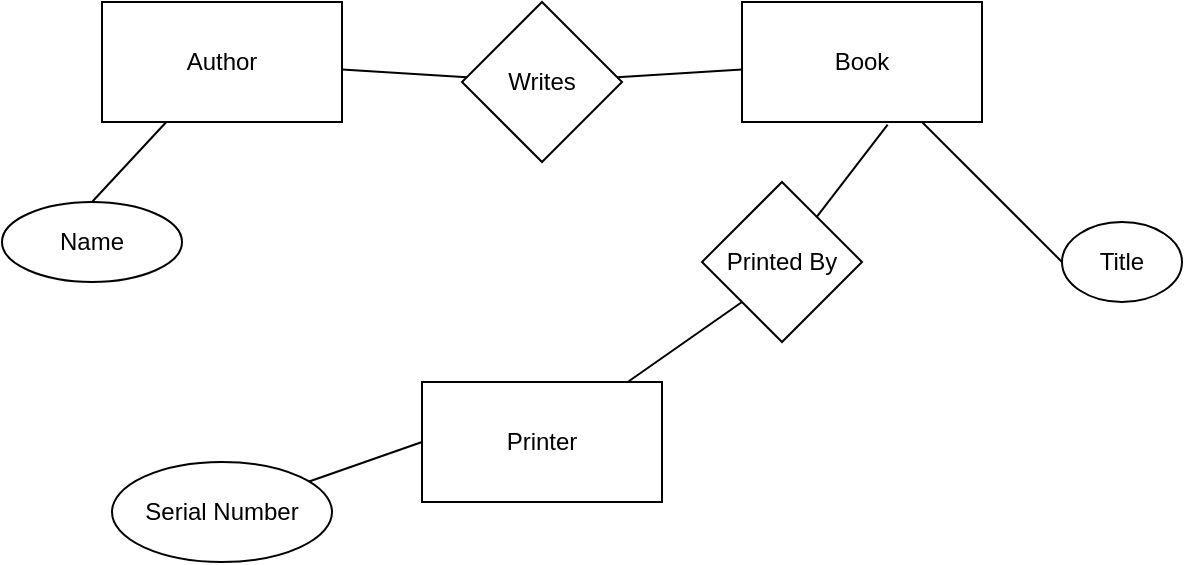 <mxfile>
    <diagram id="WIonPv4Go376tgZTIDM4" name="Page-1">
        <mxGraphModel dx="142" dy="280" grid="1" gridSize="10" guides="1" tooltips="1" connect="1" arrows="1" fold="1" page="1" pageScale="1" pageWidth="850" pageHeight="1100" math="0" shadow="0">
            <root>
                <mxCell id="0"/>
                <mxCell id="1" parent="0"/>
                <mxCell id="16" style="html=1;entryX=0.5;entryY=0;entryDx=0;entryDy=0;rounded=1;endArrow=none;endFill=0;" edge="1" parent="1" source="2" target="5">
                    <mxGeometry relative="1" as="geometry"/>
                </mxCell>
                <mxCell id="2" value="Author" style="rounded=0;whiteSpace=wrap;html=1;" vertex="1" parent="1">
                    <mxGeometry x="120" y="80" width="120" height="60" as="geometry"/>
                </mxCell>
                <mxCell id="18" style="html=1;entryX=0;entryY=0.5;entryDx=0;entryDy=0;endArrow=none;endFill=0;" edge="1" parent="1" source="3" target="6">
                    <mxGeometry relative="1" as="geometry"/>
                </mxCell>
                <mxCell id="3" value="Book" style="rounded=0;whiteSpace=wrap;html=1;" vertex="1" parent="1">
                    <mxGeometry x="440" y="80" width="120" height="60" as="geometry"/>
                </mxCell>
                <mxCell id="8" value="" style="html=1;rounded=1;endArrow=none;endFill=0;" edge="1" parent="1" source="4" target="2">
                    <mxGeometry relative="1" as="geometry"/>
                </mxCell>
                <mxCell id="9" value="" style="html=1;rounded=1;endArrow=none;endFill=0;" edge="1" parent="1" source="4" target="3">
                    <mxGeometry relative="1" as="geometry"/>
                </mxCell>
                <mxCell id="4" value="Writes" style="rhombus;whiteSpace=wrap;html=1;" vertex="1" parent="1">
                    <mxGeometry x="300" y="80" width="80" height="80" as="geometry"/>
                </mxCell>
                <mxCell id="5" value="Name" style="ellipse;whiteSpace=wrap;html=1;" vertex="1" parent="1">
                    <mxGeometry x="70" y="180" width="90" height="40" as="geometry"/>
                </mxCell>
                <mxCell id="6" value="Title" style="ellipse;whiteSpace=wrap;html=1;" vertex="1" parent="1">
                    <mxGeometry x="600" y="190" width="60" height="40" as="geometry"/>
                </mxCell>
                <mxCell id="22" style="html=1;entryX=0;entryY=1;entryDx=0;entryDy=0;rounded=1;endArrow=none;endFill=0;" edge="1" parent="1" source="20" target="21">
                    <mxGeometry relative="1" as="geometry"/>
                </mxCell>
                <mxCell id="20" value="Printer" style="rounded=0;whiteSpace=wrap;html=1;" vertex="1" parent="1">
                    <mxGeometry x="280" y="270" width="120" height="60" as="geometry"/>
                </mxCell>
                <mxCell id="27" style="html=1;entryX=0.607;entryY=1.021;entryDx=0;entryDy=0;entryPerimeter=0;rounded=1;endArrow=none;endFill=0;" edge="1" parent="1" source="21" target="3">
                    <mxGeometry relative="1" as="geometry"/>
                </mxCell>
                <mxCell id="21" value="Printed By" style="rhombus;whiteSpace=wrap;html=1;" vertex="1" parent="1">
                    <mxGeometry x="420" y="170" width="80" height="80" as="geometry"/>
                </mxCell>
                <mxCell id="31" style="html=1;entryX=0;entryY=0.5;entryDx=0;entryDy=0;rounded=1;endArrow=none;endFill=0;" edge="1" parent="1" source="30" target="20">
                    <mxGeometry relative="1" as="geometry"/>
                </mxCell>
                <mxCell id="30" value="Serial Number" style="ellipse;whiteSpace=wrap;html=1;" vertex="1" parent="1">
                    <mxGeometry x="125" y="310" width="110" height="50" as="geometry"/>
                </mxCell>
            </root>
        </mxGraphModel>
    </diagram>
</mxfile>